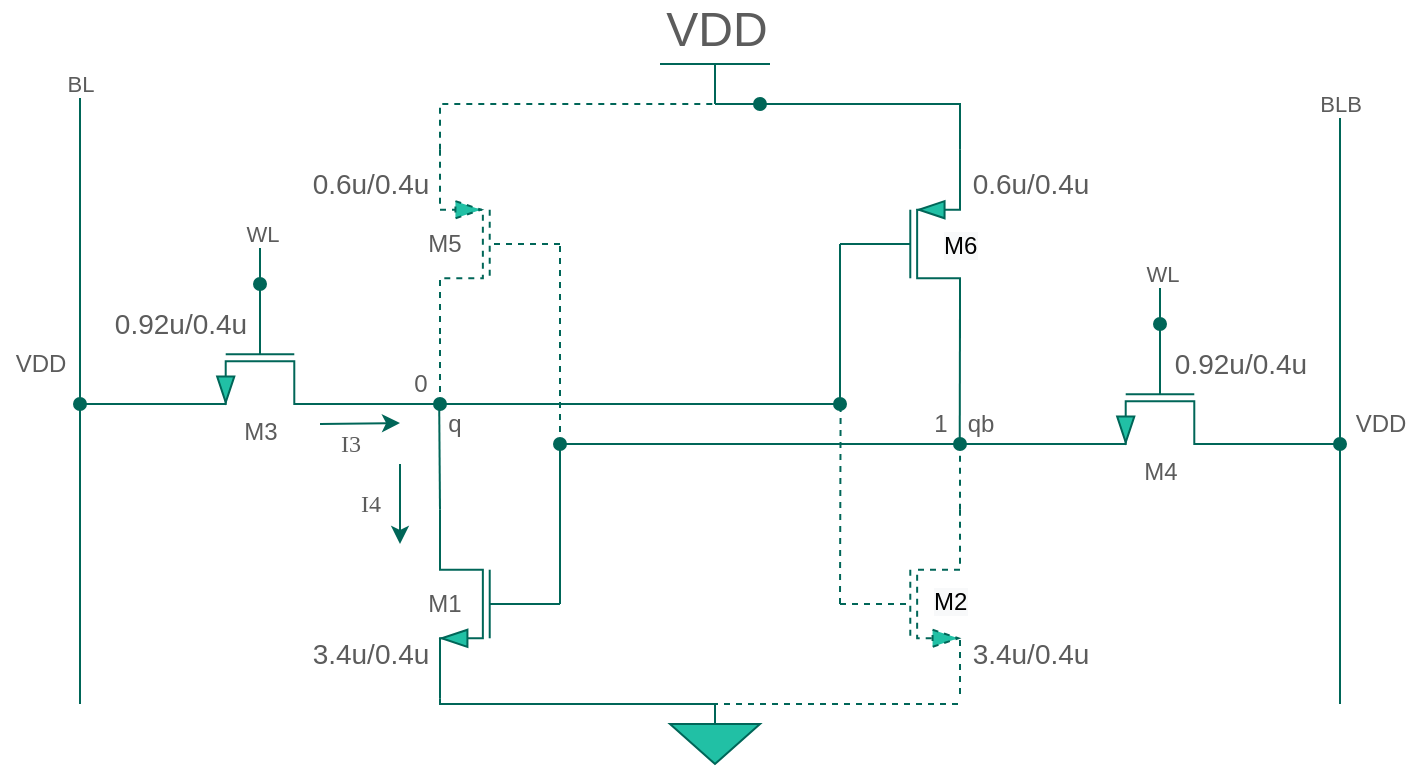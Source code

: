<mxfile version="15.0.6" type="github">
  <diagram name="Page-1" id="7e0a89b8-554c-2b80-1dc8-d5c74ca68de4">
    <mxGraphModel dx="1038" dy="571" grid="1" gridSize="10" guides="1" tooltips="1" connect="1" arrows="1" fold="1" page="1" pageScale="1" pageWidth="1100" pageHeight="850" math="0" shadow="0">
      <root>
        <mxCell id="0" />
        <mxCell id="1" parent="0" />
        <mxCell id="vlQQyR6SSwODDpGkd461-1" value="" style="verticalLabelPosition=bottom;shadow=0;dashed=1;align=center;html=1;verticalAlign=top;shape=mxgraph.electrical.transistors.pmos;pointerEvents=1;rotation=-180;flipV=1;fillColor=#21C0A5;strokeColor=#006658;fontColor=#5C5C5C;" parent="1" vertex="1">
          <mxGeometry x="340" y="160" width="60" height="100" as="geometry" />
        </mxCell>
        <mxCell id="vlQQyR6SSwODDpGkd461-2" value="" style="verticalLabelPosition=bottom;shadow=0;dashed=0;align=center;html=1;verticalAlign=top;shape=mxgraph.electrical.transistors.pmos;pointerEvents=1;fillColor=#21C0A5;strokeColor=#006658;fontColor=#5C5C5C;" parent="1" vertex="1">
          <mxGeometry x="540" y="160" width="60" height="100" as="geometry" />
        </mxCell>
        <mxCell id="vlQQyR6SSwODDpGkd461-3" value="" style="verticalLabelPosition=bottom;shadow=0;dashed=1;align=center;html=1;verticalAlign=top;shape=mxgraph.electrical.transistors.nmos;pointerEvents=1;fillColor=#21C0A5;strokeColor=#006658;fontColor=#5C5C5C;" parent="1" vertex="1">
          <mxGeometry x="540" y="340" width="60" height="100" as="geometry" />
        </mxCell>
        <mxCell id="vlQQyR6SSwODDpGkd461-4" value="" style="verticalLabelPosition=bottom;shadow=0;dashed=0;align=center;html=1;verticalAlign=top;shape=mxgraph.electrical.transistors.nmos;pointerEvents=1;rotation=-180;flipV=1;fillColor=#21C0A5;strokeColor=#006658;fontColor=#5C5C5C;" parent="1" vertex="1">
          <mxGeometry x="340" y="340" width="60" height="100" as="geometry" />
        </mxCell>
        <mxCell id="vlQQyR6SSwODDpGkd461-6" value="" style="endArrow=none;html=1;exitX=0.993;exitY=1.069;exitDx=0;exitDy=0;exitPerimeter=0;strokeColor=#006658;fontColor=#5C5C5C;" parent="1" source="vlQQyR6SSwODDpGkd461-46" edge="1">
          <mxGeometry width="50" height="50" relative="1" as="geometry">
            <mxPoint x="600" y="350" as="sourcePoint" />
            <mxPoint x="600" y="240" as="targetPoint" />
          </mxGeometry>
        </mxCell>
        <mxCell id="vlQQyR6SSwODDpGkd461-8" value="" style="endArrow=none;html=1;entryX=0;entryY=0.5;entryDx=0;entryDy=0;entryPerimeter=0;strokeColor=#006658;fontColor=#5C5C5C;" parent="1" edge="1">
          <mxGeometry width="50" height="50" relative="1" as="geometry">
            <mxPoint x="540" y="290" as="sourcePoint" />
            <mxPoint x="540" y="210" as="targetPoint" />
          </mxGeometry>
        </mxCell>
        <mxCell id="vlQQyR6SSwODDpGkd461-9" value="" style="endArrow=none;html=1;entryX=1;entryY=0;entryDx=0;entryDy=0;entryPerimeter=0;edgeStyle=orthogonalEdgeStyle;rounded=0;strokeColor=#006658;fontColor=#5C5C5C;" parent="1" target="vlQQyR6SSwODDpGkd461-2" edge="1">
          <mxGeometry width="50" height="50" relative="1" as="geometry">
            <mxPoint x="480" y="140" as="sourcePoint" />
            <mxPoint x="600" y="150.003" as="targetPoint" />
            <Array as="points">
              <mxPoint x="600" y="140" />
            </Array>
          </mxGeometry>
        </mxCell>
        <mxCell id="vlQQyR6SSwODDpGkd461-10" value="" style="endArrow=none;html=1;rounded=0;jumpStyle=arc;exitX=1;exitY=1;exitDx=0;exitDy=0;exitPerimeter=0;entryX=0.5;entryY=0;entryDx=0;entryDy=0;entryPerimeter=0;strokeColor=#006658;fontColor=#5C5C5C;" parent="1" source="vlQQyR6SSwODDpGkd461-4" target="vlQQyR6SSwODDpGkd461-22" edge="1">
          <mxGeometry width="50" height="50" relative="1" as="geometry">
            <mxPoint x="340" y="460" as="sourcePoint" />
            <mxPoint x="670" y="480" as="targetPoint" />
            <Array as="points">
              <mxPoint x="340" y="440" />
              <mxPoint x="470" y="440" />
            </Array>
          </mxGeometry>
        </mxCell>
        <mxCell id="vlQQyR6SSwODDpGkd461-11" value="M3" style="verticalLabelPosition=bottom;shadow=0;dashed=0;align=center;html=1;verticalAlign=top;shape=mxgraph.electrical.transistors.nmos;pointerEvents=1;direction=south;fillColor=#21C0A5;strokeColor=#006658;fontColor=#5C5C5C;" parent="1" vertex="1">
          <mxGeometry x="200" y="230" width="100" height="60" as="geometry" />
        </mxCell>
        <mxCell id="vlQQyR6SSwODDpGkd461-12" value="M4" style="verticalLabelPosition=bottom;shadow=0;dashed=0;align=center;html=1;verticalAlign=top;shape=mxgraph.electrical.transistors.nmos;pointerEvents=1;direction=south;fillColor=#21C0A5;strokeColor=#006658;fontColor=#5C5C5C;" parent="1" vertex="1">
          <mxGeometry x="650" y="250" width="100" height="60" as="geometry" />
        </mxCell>
        <mxCell id="vlQQyR6SSwODDpGkd461-13" value="" style="endArrow=oval;html=1;jumpStyle=arc;jumpSize=13;startArrow=oval;startFill=1;endFill=1;strokeColor=#006658;fontColor=#5C5C5C;" parent="1" edge="1">
          <mxGeometry width="50" height="50" relative="1" as="geometry">
            <mxPoint x="340" y="290" as="sourcePoint" />
            <mxPoint x="540" y="290" as="targetPoint" />
          </mxGeometry>
        </mxCell>
        <mxCell id="vlQQyR6SSwODDpGkd461-14" value="" style="endArrow=none;html=1;strokeColor=#006658;fontColor=#5C5C5C;" parent="1" edge="1">
          <mxGeometry width="50" height="50" relative="1" as="geometry">
            <mxPoint x="270" y="290" as="sourcePoint" />
            <mxPoint x="340" y="290" as="targetPoint" />
          </mxGeometry>
        </mxCell>
        <mxCell id="vlQQyR6SSwODDpGkd461-15" value="" style="endArrow=oval;html=1;jumpStyle=arc;jumpSize=13;startArrow=oval;startFill=1;endFill=1;strokeColor=#006658;fontColor=#5C5C5C;" parent="1" edge="1">
          <mxGeometry width="50" height="50" relative="1" as="geometry">
            <mxPoint x="400" y="310" as="sourcePoint" />
            <mxPoint x="600" y="310" as="targetPoint" />
          </mxGeometry>
        </mxCell>
        <mxCell id="vlQQyR6SSwODDpGkd461-16" value="" style="endArrow=none;html=1;entryX=1.001;entryY=1.675;entryDx=0;entryDy=0;entryPerimeter=0;strokeColor=#006658;fontColor=#5C5C5C;" parent="1" target="vlQQyR6SSwODDpGkd461-12" edge="1">
          <mxGeometry width="50" height="50" relative="1" as="geometry">
            <mxPoint x="600" y="310" as="sourcePoint" />
            <mxPoint x="640" y="310" as="targetPoint" />
          </mxGeometry>
        </mxCell>
        <mxCell id="vlQQyR6SSwODDpGkd461-17" value="M1" style="text;html=1;resizable=0;autosize=1;align=center;verticalAlign=middle;points=[];fillColor=none;strokeColor=none;rounded=0;fontColor=#5C5C5C;" parent="1" vertex="1">
          <mxGeometry x="327" y="380" width="30" height="20" as="geometry" />
        </mxCell>
        <mxCell id="vlQQyR6SSwODDpGkd461-18" value="M5" style="text;html=1;resizable=0;autosize=1;align=center;verticalAlign=middle;points=[];fillColor=none;strokeColor=none;rounded=0;fontColor=#5C5C5C;" parent="1" vertex="1">
          <mxGeometry x="327" y="200" width="30" height="20" as="geometry" />
        </mxCell>
        <mxCell id="vlQQyR6SSwODDpGkd461-19" value="&lt;span style=&quot;color: rgb(0 , 0 , 0) ; font-family: &amp;#34;helvetica&amp;#34; ; font-size: 12px ; font-style: normal ; font-weight: 400 ; letter-spacing: normal ; text-align: center ; text-indent: 0px ; text-transform: none ; word-spacing: 0px ; background-color: rgb(248 , 249 , 250) ; display: inline ; float: none&quot;&gt;M6&lt;/span&gt;" style="text;whiteSpace=wrap;html=1;fontColor=#5C5C5C;" parent="1" vertex="1">
          <mxGeometry x="590" y="197" width="40" height="30" as="geometry" />
        </mxCell>
        <mxCell id="vlQQyR6SSwODDpGkd461-20" value="&lt;span style=&quot;color: rgb(0 , 0 , 0) ; font-family: &amp;#34;helvetica&amp;#34; ; font-size: 12px ; font-style: normal ; font-weight: 400 ; letter-spacing: normal ; text-align: center ; text-indent: 0px ; text-transform: none ; word-spacing: 0px ; background-color: rgb(248 , 249 , 250) ; display: inline ; float: none&quot;&gt;M2&lt;/span&gt;" style="text;whiteSpace=wrap;html=1;fontColor=#5C5C5C;" parent="1" vertex="1">
          <mxGeometry x="585" y="375" width="40" height="30" as="geometry" />
        </mxCell>
        <mxCell id="vlQQyR6SSwODDpGkd461-49" style="edgeStyle=orthogonalEdgeStyle;rounded=0;orthogonalLoop=1;jettySize=auto;html=1;exitX=0.5;exitY=0;exitDx=0;exitDy=0;exitPerimeter=0;startArrow=none;startFill=0;endArrow=oval;endFill=1;strokeColor=#006658;fontColor=#5C5C5C;" parent="1" source="vlQQyR6SSwODDpGkd461-21" edge="1">
          <mxGeometry relative="1" as="geometry">
            <mxPoint x="500" y="139.833" as="targetPoint" />
          </mxGeometry>
        </mxCell>
        <mxCell id="vlQQyR6SSwODDpGkd461-21" value="VDD" style="verticalLabelPosition=top;verticalAlign=bottom;shape=mxgraph.electrical.signal_sources.vdd;shadow=0;dashed=0;align=center;strokeWidth=1;fontSize=24;html=1;flipV=1;fillColor=#21C0A5;strokeColor=#006658;fontColor=#5C5C5C;" parent="1" vertex="1">
          <mxGeometry x="450" y="120" width="55" height="20" as="geometry" />
        </mxCell>
        <mxCell id="vlQQyR6SSwODDpGkd461-22" value="" style="pointerEvents=1;verticalLabelPosition=bottom;shadow=0;dashed=0;align=center;html=1;verticalAlign=top;shape=mxgraph.electrical.signal_sources.signal_ground;fillColor=#21C0A5;strokeColor=#006658;fontColor=#5C5C5C;" parent="1" vertex="1">
          <mxGeometry x="455" y="440" width="45" height="30" as="geometry" />
        </mxCell>
        <mxCell id="vlQQyR6SSwODDpGkd461-23" value="" style="endArrow=none;html=1;strokeColor=#006658;fontColor=#5C5C5C;" parent="1" edge="1">
          <mxGeometry width="50" height="50" relative="1" as="geometry">
            <mxPoint x="790" y="440" as="sourcePoint" />
            <mxPoint x="790" y="140" as="targetPoint" />
          </mxGeometry>
        </mxCell>
        <mxCell id="vlQQyR6SSwODDpGkd461-24" value="BLB" style="edgeLabel;html=1;align=center;verticalAlign=middle;resizable=0;points=[];fontColor=#5C5C5C;" parent="vlQQyR6SSwODDpGkd461-23" vertex="1" connectable="0">
          <mxGeometry x="0.823" y="-1" relative="1" as="geometry">
            <mxPoint x="-1" y="-27" as="offset" />
          </mxGeometry>
        </mxCell>
        <mxCell id="vlQQyR6SSwODDpGkd461-25" value="" style="endArrow=none;html=1;strokeColor=#006658;fontColor=#5C5C5C;" parent="1" edge="1">
          <mxGeometry width="50" height="50" relative="1" as="geometry">
            <mxPoint x="160" y="440" as="sourcePoint" />
            <mxPoint x="160" y="130" as="targetPoint" />
          </mxGeometry>
        </mxCell>
        <mxCell id="vlQQyR6SSwODDpGkd461-26" value="BL" style="edgeLabel;html=1;align=center;verticalAlign=middle;resizable=0;points=[];fontColor=#5C5C5C;" parent="vlQQyR6SSwODDpGkd461-25" vertex="1" connectable="0">
          <mxGeometry x="0.854" relative="1" as="geometry">
            <mxPoint y="-23" as="offset" />
          </mxGeometry>
        </mxCell>
        <mxCell id="vlQQyR6SSwODDpGkd461-27" value="" style="endArrow=oval;html=1;endFill=1;strokeColor=#006658;fontColor=#5C5C5C;" parent="1" edge="1">
          <mxGeometry width="50" height="50" relative="1" as="geometry">
            <mxPoint x="730" y="310" as="sourcePoint" />
            <mxPoint x="790" y="310" as="targetPoint" />
          </mxGeometry>
        </mxCell>
        <mxCell id="vlQQyR6SSwODDpGkd461-28" value="" style="endArrow=none;html=1;endFill=0;startArrow=oval;startFill=1;entryX=1;entryY=1.679;entryDx=0;entryDy=0;entryPerimeter=0;strokeColor=#006658;fontColor=#5C5C5C;" parent="1" target="vlQQyR6SSwODDpGkd461-11" edge="1">
          <mxGeometry width="50" height="50" relative="1" as="geometry">
            <mxPoint x="160" y="290" as="sourcePoint" />
            <mxPoint x="205" y="280" as="targetPoint" />
          </mxGeometry>
        </mxCell>
        <mxCell id="vlQQyR6SSwODDpGkd461-29" value="q" style="text;html=1;resizable=0;autosize=1;align=center;verticalAlign=middle;points=[];fillColor=none;strokeColor=none;rounded=0;fontColor=#5C5C5C;" parent="1" vertex="1">
          <mxGeometry x="337" y="290" width="20" height="20" as="geometry" />
        </mxCell>
        <mxCell id="vlQQyR6SSwODDpGkd461-30" value="qb" style="text;html=1;resizable=0;autosize=1;align=center;verticalAlign=middle;points=[];fillColor=none;strokeColor=none;rounded=0;fontColor=#5C5C5C;" parent="1" vertex="1">
          <mxGeometry x="595" y="290" width="30" height="20" as="geometry" />
        </mxCell>
        <mxCell id="vlQQyR6SSwODDpGkd461-31" value="" style="endArrow=oval;html=1;startArrow=none;startFill=0;endFill=1;entryX=0;entryY=0.5;entryDx=0;entryDy=0;entryPerimeter=0;strokeColor=#006658;fontColor=#5C5C5C;" parent="1" target="vlQQyR6SSwODDpGkd461-11" edge="1">
          <mxGeometry width="50" height="50" relative="1" as="geometry">
            <mxPoint x="250" y="200" as="sourcePoint" />
            <mxPoint x="250" y="220" as="targetPoint" />
          </mxGeometry>
        </mxCell>
        <mxCell id="vlQQyR6SSwODDpGkd461-32" value="WL" style="edgeLabel;html=1;align=center;verticalAlign=middle;resizable=0;points=[];fontColor=#5C5C5C;" parent="vlQQyR6SSwODDpGkd461-31" vertex="1" connectable="0">
          <mxGeometry x="-0.661" relative="1" as="geometry">
            <mxPoint x="1" as="offset" />
          </mxGeometry>
        </mxCell>
        <mxCell id="vlQQyR6SSwODDpGkd461-33" value="" style="endArrow=oval;html=1;startArrow=none;startFill=0;endFill=1;entryX=0;entryY=0.5;entryDx=0;entryDy=0;entryPerimeter=0;strokeColor=#006658;fontColor=#5C5C5C;" parent="1" edge="1">
          <mxGeometry width="50" height="50" relative="1" as="geometry">
            <mxPoint x="700.0" y="220" as="sourcePoint" />
            <mxPoint x="700.0" y="250" as="targetPoint" />
          </mxGeometry>
        </mxCell>
        <mxCell id="vlQQyR6SSwODDpGkd461-34" value="WL" style="edgeLabel;html=1;align=center;verticalAlign=middle;resizable=0;points=[];fontColor=#5C5C5C;" parent="vlQQyR6SSwODDpGkd461-33" vertex="1" connectable="0">
          <mxGeometry x="-0.661" relative="1" as="geometry">
            <mxPoint x="1" as="offset" />
          </mxGeometry>
        </mxCell>
        <mxCell id="vlQQyR6SSwODDpGkd461-35" value="0.92u/0.4u" style="text;html=1;resizable=0;autosize=1;align=center;verticalAlign=middle;points=[];fillColor=none;strokeColor=none;rounded=0;fontSize=14;fontColor=#5C5C5C;" parent="1" vertex="1">
          <mxGeometry x="170" y="240" width="80" height="20" as="geometry" />
        </mxCell>
        <mxCell id="vlQQyR6SSwODDpGkd461-36" value="0.92u/0.4u" style="text;html=1;resizable=0;autosize=1;align=center;verticalAlign=middle;points=[];fillColor=none;strokeColor=none;rounded=0;strokeWidth=1;fontSize=14;fontColor=#5C5C5C;" parent="1" vertex="1">
          <mxGeometry x="700" y="260" width="80" height="20" as="geometry" />
        </mxCell>
        <mxCell id="vlQQyR6SSwODDpGkd461-37" value="3.4u/0.4u" style="text;html=1;resizable=0;autosize=1;align=center;verticalAlign=middle;points=[];fillColor=none;strokeColor=none;rounded=0;fontSize=14;fontColor=#5C5C5C;" parent="1" vertex="1">
          <mxGeometry x="270" y="405" width="70" height="20" as="geometry" />
        </mxCell>
        <mxCell id="vlQQyR6SSwODDpGkd461-38" value="3.4u/0.4u" style="text;html=1;resizable=0;autosize=1;align=center;verticalAlign=middle;points=[];fillColor=none;strokeColor=none;rounded=0;fontSize=14;fontColor=#5C5C5C;" parent="1" vertex="1">
          <mxGeometry x="600" y="405" width="70" height="20" as="geometry" />
        </mxCell>
        <mxCell id="vlQQyR6SSwODDpGkd461-39" value="0.6u/0.4u" style="text;html=1;resizable=0;autosize=1;align=center;verticalAlign=middle;points=[];fillColor=none;strokeColor=none;rounded=0;fontSize=14;fontColor=#5C5C5C;" parent="1" vertex="1">
          <mxGeometry x="270" y="170" width="70" height="20" as="geometry" />
        </mxCell>
        <mxCell id="vlQQyR6SSwODDpGkd461-40" value="0.6u/0.4u" style="text;html=1;resizable=0;autosize=1;align=center;verticalAlign=middle;points=[];fillColor=none;strokeColor=none;rounded=0;fontSize=14;fontColor=#5C5C5C;" parent="1" vertex="1">
          <mxGeometry x="600" y="170" width="70" height="20" as="geometry" />
        </mxCell>
        <mxCell id="vlQQyR6SSwODDpGkd461-43" value="" style="endArrow=none;dashed=1;html=1;entryX=1;entryY=1;entryDx=0;entryDy=0;entryPerimeter=0;strokeColor=#006658;fontColor=#5C5C5C;" parent="1" target="vlQQyR6SSwODDpGkd461-1" edge="1">
          <mxGeometry width="50" height="50" relative="1" as="geometry">
            <mxPoint x="340" y="290" as="sourcePoint" />
            <mxPoint x="340" y="260" as="targetPoint" />
          </mxGeometry>
        </mxCell>
        <mxCell id="vlQQyR6SSwODDpGkd461-44" value="" style="endArrow=none;html=1;exitX=1;exitY=0;exitDx=0;exitDy=0;exitPerimeter=0;entryX=0.13;entryY=0.05;entryDx=0;entryDy=0;entryPerimeter=0;strokeColor=#006658;fontColor=#5C5C5C;" parent="1" source="vlQQyR6SSwODDpGkd461-4" target="vlQQyR6SSwODDpGkd461-29" edge="1">
          <mxGeometry width="50" height="50" relative="1" as="geometry">
            <mxPoint x="500" y="320" as="sourcePoint" />
            <mxPoint x="550" y="270" as="targetPoint" />
          </mxGeometry>
        </mxCell>
        <mxCell id="vlQQyR6SSwODDpGkd461-45" value="0" style="text;html=1;align=center;verticalAlign=middle;resizable=0;points=[];autosize=1;strokeColor=none;fontColor=#5C5C5C;" parent="1" vertex="1">
          <mxGeometry x="320" y="270" width="20" height="20" as="geometry" />
        </mxCell>
        <mxCell id="vlQQyR6SSwODDpGkd461-46" value="1" style="text;html=1;align=center;verticalAlign=middle;resizable=0;points=[];autosize=1;strokeColor=none;fontColor=#5C5C5C;" parent="1" vertex="1">
          <mxGeometry x="580" y="290" width="20" height="20" as="geometry" />
        </mxCell>
        <mxCell id="vlQQyR6SSwODDpGkd461-47" value="" style="endArrow=none;html=1;exitX=0;exitY=0.5;exitDx=0;exitDy=0;exitPerimeter=0;strokeColor=#006658;fontColor=#5C5C5C;" parent="1" source="vlQQyR6SSwODDpGkd461-4" edge="1">
          <mxGeometry width="50" height="50" relative="1" as="geometry">
            <mxPoint x="400.4" y="361.857" as="sourcePoint" />
            <mxPoint x="400" y="310" as="targetPoint" />
          </mxGeometry>
        </mxCell>
        <mxCell id="vlQQyR6SSwODDpGkd461-48" value="" style="endArrow=none;dashed=1;html=1;entryX=1;entryY=1;entryDx=0;entryDy=0;entryPerimeter=0;strokeColor=#006658;fontColor=#5C5C5C;" parent="1" edge="1">
          <mxGeometry width="50" height="50" relative="1" as="geometry">
            <mxPoint x="400" y="310" as="sourcePoint" />
            <mxPoint x="400" y="210.003" as="targetPoint" />
          </mxGeometry>
        </mxCell>
        <mxCell id="vlQQyR6SSwODDpGkd461-51" value="" style="endArrow=none;dashed=1;html=1;entryX=0.5;entryY=0;entryDx=0;entryDy=0;entryPerimeter=0;rounded=0;exitX=1;exitY=0;exitDx=0;exitDy=0;exitPerimeter=0;strokeColor=#006658;fontColor=#5C5C5C;" parent="1" source="vlQQyR6SSwODDpGkd461-1" target="vlQQyR6SSwODDpGkd461-21" edge="1">
          <mxGeometry width="50" height="50" relative="1" as="geometry">
            <mxPoint x="340" y="140" as="sourcePoint" />
            <mxPoint x="560" y="320" as="targetPoint" />
            <Array as="points">
              <mxPoint x="340" y="140" />
            </Array>
          </mxGeometry>
        </mxCell>
        <mxCell id="vlQQyR6SSwODDpGkd461-53" value="" style="endArrow=none;dashed=1;html=1;entryX=1;entryY=1;entryDx=0;entryDy=0;entryPerimeter=0;strokeColor=#006658;fontColor=#5C5C5C;" parent="1" edge="1">
          <mxGeometry width="50" height="50" relative="1" as="geometry">
            <mxPoint x="600" y="342.86" as="sourcePoint" />
            <mxPoint x="600" y="310.003" as="targetPoint" />
          </mxGeometry>
        </mxCell>
        <mxCell id="vlQQyR6SSwODDpGkd461-54" value="" style="endArrow=none;dashed=1;html=1;entryX=1;entryY=1;entryDx=0;entryDy=0;entryPerimeter=0;exitX=0;exitY=0.5;exitDx=0;exitDy=0;exitPerimeter=0;strokeColor=#006658;fontColor=#5C5C5C;" parent="1" source="vlQQyR6SSwODDpGkd461-3" edge="1">
          <mxGeometry width="50" height="50" relative="1" as="geometry">
            <mxPoint x="540" y="370" as="sourcePoint" />
            <mxPoint x="540.31" y="290.003" as="targetPoint" />
          </mxGeometry>
        </mxCell>
        <mxCell id="vlQQyR6SSwODDpGkd461-55" value="" style="endArrow=none;dashed=1;html=1;rounded=0;strokeColor=#006658;fontColor=#5C5C5C;" parent="1" edge="1">
          <mxGeometry width="50" height="50" relative="1" as="geometry">
            <mxPoint x="470" y="440" as="sourcePoint" />
            <mxPoint x="600" y="440" as="targetPoint" />
            <Array as="points">
              <mxPoint x="470.25" y="440" />
            </Array>
          </mxGeometry>
        </mxCell>
        <mxCell id="vlQQyR6SSwODDpGkd461-57" value="" style="endArrow=classic;html=1;strokeColor=#006658;fontColor=#5C5C5C;" parent="1" edge="1">
          <mxGeometry width="50" height="50" relative="1" as="geometry">
            <mxPoint x="280" y="300" as="sourcePoint" />
            <mxPoint x="320" y="299.5" as="targetPoint" />
          </mxGeometry>
        </mxCell>
        <mxCell id="vlQQyR6SSwODDpGkd461-58" value="VDD" style="text;html=1;align=center;verticalAlign=middle;resizable=0;points=[];autosize=1;strokeColor=none;fontColor=#5C5C5C;" parent="1" vertex="1">
          <mxGeometry x="120" y="260" width="40" height="20" as="geometry" />
        </mxCell>
        <mxCell id="vlQQyR6SSwODDpGkd461-59" value="VDD" style="text;html=1;align=center;verticalAlign=middle;resizable=0;points=[];autosize=1;strokeColor=none;fontColor=#5C5C5C;" parent="1" vertex="1">
          <mxGeometry x="790" y="290" width="40" height="20" as="geometry" />
        </mxCell>
        <mxCell id="vlQQyR6SSwODDpGkd461-60" value="" style="endArrow=classic;html=1;strokeColor=#006658;fontColor=#5C5C5C;" parent="1" edge="1">
          <mxGeometry width="50" height="50" relative="1" as="geometry">
            <mxPoint x="320" y="320" as="sourcePoint" />
            <mxPoint x="320" y="360" as="targetPoint" />
          </mxGeometry>
        </mxCell>
        <mxCell id="vlQQyR6SSwODDpGkd461-61" value="I3" style="text;html=1;align=center;verticalAlign=middle;resizable=0;points=[];autosize=1;strokeColor=none;fontFamily=Verdana;fontColor=#5C5C5C;" parent="1" vertex="1">
          <mxGeometry x="280" y="300" width="30" height="20" as="geometry" />
        </mxCell>
        <mxCell id="vlQQyR6SSwODDpGkd461-62" value="I4" style="text;html=1;align=center;verticalAlign=middle;resizable=0;points=[];autosize=1;strokeColor=none;fontFamily=Verdana;fontColor=#5C5C5C;" parent="1" vertex="1">
          <mxGeometry x="290" y="330" width="30" height="20" as="geometry" />
        </mxCell>
      </root>
    </mxGraphModel>
  </diagram>
</mxfile>
